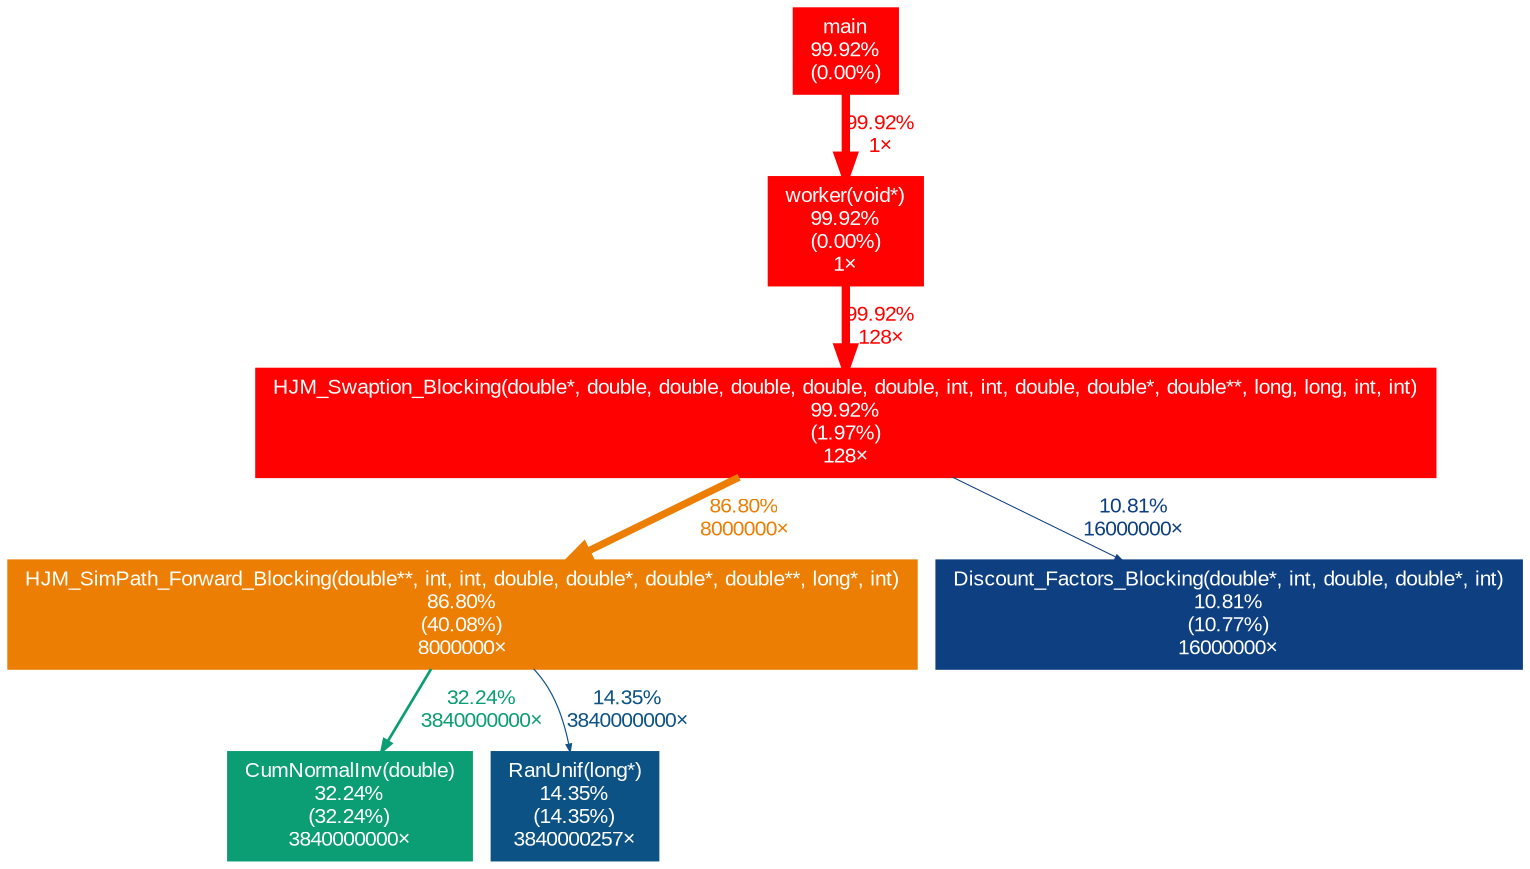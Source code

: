 digraph {
	graph [fontname=Arial, nodesep=0.125, ranksep=0.25];
	node [fontcolor=white, fontname=Arial, height=0, shape=box, style=filled, width=0];
	edge [fontname=Arial];
	1 [color="#ff0100", fontcolor="#ffffff", fontsize="10.00", label="main\n99.92%\n(0.00%)"];
	1 -> 3 [arrowsize="1.00", color="#ff0100", fontcolor="#ff0100", fontsize="10.00", label="99.92%\n1×", labeldistance="4.00", penwidth="4.00"];
	2 [color="#ff0100", fontcolor="#ffffff", fontsize="10.00", label="HJM_Swaption_Blocking(double*, double, double, double, double, double, int, int, double, double*, double**, long, long, int, int)\n99.92%\n(1.97%)\n128×"];
	2 -> 4 [arrowsize="0.93", color="#eb7e03", fontcolor="#eb7e03", fontsize="10.00", label="86.80%\n8000000×", labeldistance="3.47", penwidth="3.47"];
	2 -> 7 [arrowsize="0.35", color="#0d3f81", fontcolor="#0d3f81", fontsize="10.00", label="10.81%\n16000000×", labeldistance="0.50", penwidth="0.50"];
	3 [color="#ff0100", fontcolor="#ffffff", fontsize="10.00", label="worker(void*)\n99.92%\n(0.00%)\n1×"];
	3 -> 2 [arrowsize="1.00", color="#ff0100", fontcolor="#ff0100", fontsize="10.00", label="99.92%\n128×", labeldistance="4.00", penwidth="4.00"];
	4 [color="#eb7e03", fontcolor="#ffffff", fontsize="10.00", label="HJM_SimPath_Forward_Blocking(double**, int, int, double, double*, double*, double**, long*, int)\n86.80%\n(40.08%)\n8000000×"];
	4 -> 5 [arrowsize="0.57", color="#0b9d73", fontcolor="#0b9d73", fontsize="10.00", label="32.24%\n3840000000×", labeldistance="1.29", penwidth="1.29"];
	4 -> 6 [arrowsize="0.38", color="#0c5285", fontcolor="#0c5285", fontsize="10.00", label="14.35%\n3840000000×", labeldistance="0.57", penwidth="0.57"];
	5 [color="#0b9d73", fontcolor="#ffffff", fontsize="10.00", label="CumNormalInv(double)\n32.24%\n(32.24%)\n3840000000×"];
	6 [color="#0c5285", fontcolor="#ffffff", fontsize="10.00", label="RanUnif(long*)\n14.35%\n(14.35%)\n3840000257×"];
	7 [color="#0d3f81", fontcolor="#ffffff", fontsize="10.00", label="Discount_Factors_Blocking(double*, int, double, double*, int)\n10.81%\n(10.77%)\n16000000×"];
}
